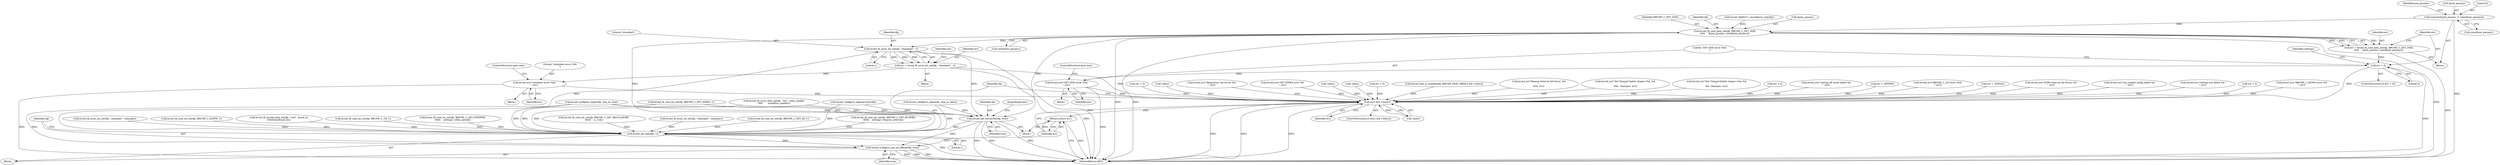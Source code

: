 digraph "0_linux_ded89912156b1a47d940a0c954c43afbabd0c42c@API" {
"1000649" [label="(Call,memset(&join_params, 0, sizeof(join_params)))"];
"1000666" [label="(Call,brcmf_fil_cmd_data_set(ifp, BRCMF_C_SET_SSID,\n\t\t\t\t\t     &join_params, sizeof(join_params)))"];
"1000664" [label="(Call,err = brcmf_fil_cmd_data_set(ifp, BRCMF_C_SET_SSID,\n\t\t\t\t\t     &join_params, sizeof(join_params)))"];
"1000674" [label="(Call,err < 0)"];
"1000678" [label="(Call,brcmf_err(\"SET SSID error (%d)\n\", err))"];
"1000795" [label="(Call,(err) && (!mbss))"];
"1000806" [label="(Return,return err;)"];
"1000689" [label="(Call,brcmf_fil_iovar_int_set(ifp, \"closednet\", 1))"];
"1000687" [label="(Call,err = brcmf_fil_iovar_int_set(ifp, \"closednet\", 1))"];
"1000696" [label="(Call,brcmf_err(\"closednet error (%d)\n\", err))"];
"1000790" [label="(Call,brcmf_net_setcarrier(ifp, true))"];
"1000800" [label="(Call,brcmf_set_mpc(ifp, 1))"];
"1000803" [label="(Call,brcmf_configure_arp_nd_offload(ifp, true))"];
"1000739" [label="(Call,brcmf_err(\"setting ssid failed %d\n\", err))"];
"1000791" [label="(Identifier,ifp)"];
"1000668" [label="(Identifier,BRCMF_C_SET_SSID)"];
"1000673" [label="(ControlStructure,if (err < 0))"];
"1000664" [label="(Call,err = brcmf_fil_cmd_data_set(ifp, BRCMF_C_SET_SSID,\n\t\t\t\t\t     &join_params, sizeof(join_params)))"];
"1000794" [label="(ControlStructure,if ((err) && (!mbss)))"];
"1000767" [label="(Call,err < 0)"];
"1000542" [label="(Call,brcmf_err(\"BRCMF_C_DOWN error %d\n\", err))"];
"1000667" [label="(Identifier,ifp)"];
"1000808" [label="(MethodReturn,RET)"];
"1000679" [label="(Literal,\"SET SSID error (%d)\n\")"];
"1000793" [label="(JumpTarget,exit:)"];
"1000687" [label="(Call,err = brcmf_fil_iovar_int_set(ifp, \"closednet\", 1))"];
"1000557" [label="(Call,err < 0)"];
"1000478" [label="(Call,brcmf_fil_cmd_int_set(ifp, BRCMF_C_SET_BCNPRD,\n\t\t\t\t\t\t    settings->beacon_interval))"];
"1000807" [label="(Identifier,err)"];
"1000801" [label="(Identifier,ifp)"];
"1000690" [label="(Identifier,ifp)"];
"1000613" [label="(Call,!mbss)"];
"1000800" [label="(Call,brcmf_set_mpc(ifp, 1))"];
"1000458" [label="(Call,brcmf_fil_cmd_int_set(ifp, BRCMF_C_SET_REGULATORY,\n\t\t\t\t\t\t    is_11d))"];
"1000676" [label="(Literal,0)"];
"1000467" [label="(Call,brcmf_err(\"Regulatory Set Error, %d\n\", err))"];
"1000647" [label="(Call,brcmf_cfg80211_reconfigure_wep(ifp))"];
"1000689" [label="(Call,brcmf_fil_iovar_int_set(ifp, \"closednet\", 1))"];
"1000618" [label="(Call,brcmf_fil_iovar_int_set(ifp, \"chanspec\", chanspec))"];
"1000681" [label="(ControlStructure,goto exit;)"];
"1000561" [label="(Call,brcmf_err(\"SET INFRA error %d\n\", err))"];
"1000599" [label="(Call,brcmf_fil_cmd_int_set(ifp, BRCMF_C_SET_AP, 1))"];
"1000691" [label="(Literal,\"closednet\")"];
"1000711" [label="(Call,brcmf_fil_iovar_int_set(ifp, \"chanspec\", chanspec))"];
"1000433" [label="(Call,brcmf_configure_opensecurity(ifp))"];
"1000658" [label="(Identifier,join_params)"];
"1000699" [label="(ControlStructure,goto exit;)"];
"1000680" [label="(Identifier,err)"];
"1000444" [label="(Call,!mbss)"];
"1000806" [label="(Return,return err;)"];
"1000697" [label="(Literal,\"closednet error (%d)\n\")"];
"1000802" [label="(Literal,1)"];
"1000696" [label="(Call,brcmf_err(\"closednet error (%d)\n\", err))"];
"1000341" [label="(Call,!mbss)"];
"1000692" [label="(Literal,1)"];
"1000585" [label="(Block,)"];
"1000695" [label="(Block,)"];
"1000649" [label="(Call,memset(&join_params, 0, sizeof(join_params)))"];
"1000400" [label="(Call,brcmf_configure_wpaie(ifp, wpa_ie, false))"];
"1000694" [label="(Identifier,err)"];
"1000688" [label="(Identifier,err)"];
"1000677" [label="(Block,)"];
"1000675" [label="(Identifier,err)"];
"1000797" [label="(Call,!mbss)"];
"1000678" [label="(Call,brcmf_err(\"SET SSID error (%d)\n\", err))"];
"1000552" [label="(Call,brcmf_fil_cmd_int_set(ifp, BRCMF_C_SET_INFRA, 1))"];
"1000533" [label="(Call,brcmf_fil_cmd_int_set(ifp, BRCMF_C_DOWN, 1))"];
"1000666" [label="(Call,brcmf_fil_cmd_data_set(ifp, BRCMF_C_SET_SSID,\n\t\t\t\t\t     &join_params, sizeof(join_params)))"];
"1000803" [label="(Call,brcmf_configure_arp_nd_offload(ifp, true))"];
"1000727" [label="(Call,brcmf_fil_bsscfg_data_set(ifp, \"ssid\", &ssid_le,\n\t\t\t\t\t\tsizeof(ssid_le)))"];
"1000805" [label="(Identifier,true)"];
"1000674" [label="(Call,err < 0)"];
"1000116" [label="(Block,)"];
"1000424" [label="(Call,err < 0)"];
"1000634" [label="(Call,brcmf_fil_cmd_int_set(ifp, BRCMF_C_UP, 1))"];
"1000665" [label="(Identifier,err)"];
"1000653" [label="(Call,sizeof(join_params))"];
"1000671" [label="(Call,sizeof(join_params))"];
"1000587" [label="(Call,(brcmf_feat_is_enabled(ifp, BRCMF_FEAT_MBSS)) && (!mbss))"];
"1000698" [label="(Identifier,err)"];
"1000650" [label="(Call,&join_params)"];
"1000489" [label="(Call,brcmf_err(\"Beacon Interval Set Error, %d\n\",\n\t\t\t\t\t  err))"];
"1000686" [label="(Block,)"];
"1000804" [label="(Identifier,ifp)"];
"1000419" [label="(Call,brcmf_configure_wpaie(ifp, tmp_ie, true))"];
"1000627" [label="(Call,brcmf_err(\"Set Channel failed: chspec=%d, %d\n\",\n\t\t\t\t\t  chanspec, err))"];
"1000799" [label="(Block,)"];
"1000720" [label="(Call,brcmf_err(\"Set Channel failed: chspec=%d, %d\n\",\n\t\t\t\t  chanspec, err))"];
"1000792" [label="(Identifier,true)"];
"1000405" [label="(Call,err < 0)"];
"1000684" [label="(Identifier,settings)"];
"1000790" [label="(Call,brcmf_net_setcarrier(ifp, true))"];
"1000608" [label="(Call,brcmf_err(\"setting AP mode failed %d\n\", err))"];
"1000669" [label="(Call,&join_params)"];
"1000132" [label="(Call,err = -EPERM)"];
"1000643" [label="(Call,brcmf_err(\"BRCMF_C_UP error (%d)\n\", err))"];
"1000500" [label="(Call,brcmf_fil_cmd_int_set(ifp, BRCMF_C_SET_DTIMPRD,\n\t\t\t\t\t\t    settings->dtim_period))"];
"1000795" [label="(Call,(err) && (!mbss))"];
"1000759" [label="(Call,brcmf_fil_iovar_data_set(ifp, \"bss\", &bss_enable,\n\t\t\t\t\t       sizeof(bss_enable)))"];
"1000576" [label="(Call,err = -EINVAL)"];
"1000511" [label="(Call,brcmf_err(\"DTIM Interval Set Error, %d\n\", err))"];
"1000771" [label="(Call,brcmf_err(\"bss_enable config failed %d\n\", err))"];
"1000796" [label="(Identifier,err)"];
"1000652" [label="(Literal,0)"];
"1000649" -> "1000585"  [label="AST: "];
"1000649" -> "1000653"  [label="CFG: "];
"1000650" -> "1000649"  [label="AST: "];
"1000652" -> "1000649"  [label="AST: "];
"1000653" -> "1000649"  [label="AST: "];
"1000658" -> "1000649"  [label="CFG: "];
"1000649" -> "1000808"  [label="DDG: "];
"1000649" -> "1000666"  [label="DDG: "];
"1000666" -> "1000664"  [label="AST: "];
"1000666" -> "1000671"  [label="CFG: "];
"1000667" -> "1000666"  [label="AST: "];
"1000668" -> "1000666"  [label="AST: "];
"1000669" -> "1000666"  [label="AST: "];
"1000671" -> "1000666"  [label="AST: "];
"1000664" -> "1000666"  [label="CFG: "];
"1000666" -> "1000808"  [label="DDG: "];
"1000666" -> "1000808"  [label="DDG: "];
"1000666" -> "1000808"  [label="DDG: "];
"1000666" -> "1000664"  [label="DDG: "];
"1000666" -> "1000664"  [label="DDG: "];
"1000666" -> "1000664"  [label="DDG: "];
"1000647" -> "1000666"  [label="DDG: "];
"1000666" -> "1000689"  [label="DDG: "];
"1000666" -> "1000790"  [label="DDG: "];
"1000666" -> "1000800"  [label="DDG: "];
"1000664" -> "1000585"  [label="AST: "];
"1000665" -> "1000664"  [label="AST: "];
"1000675" -> "1000664"  [label="CFG: "];
"1000664" -> "1000808"  [label="DDG: "];
"1000664" -> "1000674"  [label="DDG: "];
"1000674" -> "1000673"  [label="AST: "];
"1000674" -> "1000676"  [label="CFG: "];
"1000675" -> "1000674"  [label="AST: "];
"1000676" -> "1000674"  [label="AST: "];
"1000679" -> "1000674"  [label="CFG: "];
"1000684" -> "1000674"  [label="CFG: "];
"1000674" -> "1000808"  [label="DDG: "];
"1000674" -> "1000678"  [label="DDG: "];
"1000674" -> "1000795"  [label="DDG: "];
"1000678" -> "1000677"  [label="AST: "];
"1000678" -> "1000680"  [label="CFG: "];
"1000679" -> "1000678"  [label="AST: "];
"1000680" -> "1000678"  [label="AST: "];
"1000681" -> "1000678"  [label="CFG: "];
"1000678" -> "1000808"  [label="DDG: "];
"1000678" -> "1000795"  [label="DDG: "];
"1000795" -> "1000794"  [label="AST: "];
"1000795" -> "1000796"  [label="CFG: "];
"1000795" -> "1000797"  [label="CFG: "];
"1000796" -> "1000795"  [label="AST: "];
"1000797" -> "1000795"  [label="AST: "];
"1000801" -> "1000795"  [label="CFG: "];
"1000807" -> "1000795"  [label="CFG: "];
"1000795" -> "1000808"  [label="DDG: "];
"1000795" -> "1000808"  [label="DDG: "];
"1000795" -> "1000808"  [label="DDG: "];
"1000627" -> "1000795"  [label="DDG: "];
"1000771" -> "1000795"  [label="DDG: "];
"1000561" -> "1000795"  [label="DDG: "];
"1000608" -> "1000795"  [label="DDG: "];
"1000132" -> "1000795"  [label="DDG: "];
"1000739" -> "1000795"  [label="DDG: "];
"1000687" -> "1000795"  [label="DDG: "];
"1000405" -> "1000795"  [label="DDG: "];
"1000767" -> "1000795"  [label="DDG: "];
"1000511" -> "1000795"  [label="DDG: "];
"1000576" -> "1000795"  [label="DDG: "];
"1000489" -> "1000795"  [label="DDG: "];
"1000557" -> "1000795"  [label="DDG: "];
"1000424" -> "1000795"  [label="DDG: "];
"1000467" -> "1000795"  [label="DDG: "];
"1000643" -> "1000795"  [label="DDG: "];
"1000542" -> "1000795"  [label="DDG: "];
"1000720" -> "1000795"  [label="DDG: "];
"1000696" -> "1000795"  [label="DDG: "];
"1000797" -> "1000795"  [label="DDG: "];
"1000613" -> "1000795"  [label="DDG: "];
"1000587" -> "1000795"  [label="DDG: "];
"1000341" -> "1000795"  [label="DDG: "];
"1000444" -> "1000795"  [label="DDG: "];
"1000795" -> "1000806"  [label="DDG: "];
"1000806" -> "1000116"  [label="AST: "];
"1000806" -> "1000807"  [label="CFG: "];
"1000807" -> "1000806"  [label="AST: "];
"1000808" -> "1000806"  [label="CFG: "];
"1000806" -> "1000808"  [label="DDG: "];
"1000807" -> "1000806"  [label="DDG: "];
"1000689" -> "1000687"  [label="AST: "];
"1000689" -> "1000692"  [label="CFG: "];
"1000690" -> "1000689"  [label="AST: "];
"1000691" -> "1000689"  [label="AST: "];
"1000692" -> "1000689"  [label="AST: "];
"1000687" -> "1000689"  [label="CFG: "];
"1000689" -> "1000808"  [label="DDG: "];
"1000689" -> "1000687"  [label="DDG: "];
"1000689" -> "1000687"  [label="DDG: "];
"1000689" -> "1000687"  [label="DDG: "];
"1000689" -> "1000790"  [label="DDG: "];
"1000689" -> "1000800"  [label="DDG: "];
"1000687" -> "1000686"  [label="AST: "];
"1000688" -> "1000687"  [label="AST: "];
"1000694" -> "1000687"  [label="CFG: "];
"1000687" -> "1000808"  [label="DDG: "];
"1000687" -> "1000696"  [label="DDG: "];
"1000696" -> "1000695"  [label="AST: "];
"1000696" -> "1000698"  [label="CFG: "];
"1000697" -> "1000696"  [label="AST: "];
"1000698" -> "1000696"  [label="AST: "];
"1000699" -> "1000696"  [label="CFG: "];
"1000696" -> "1000808"  [label="DDG: "];
"1000790" -> "1000116"  [label="AST: "];
"1000790" -> "1000792"  [label="CFG: "];
"1000791" -> "1000790"  [label="AST: "];
"1000792" -> "1000790"  [label="AST: "];
"1000793" -> "1000790"  [label="CFG: "];
"1000790" -> "1000808"  [label="DDG: "];
"1000790" -> "1000808"  [label="DDG: "];
"1000790" -> "1000808"  [label="DDG: "];
"1000552" -> "1000790"  [label="DDG: "];
"1000400" -> "1000790"  [label="DDG: "];
"1000419" -> "1000790"  [label="DDG: "];
"1000419" -> "1000790"  [label="DDG: "];
"1000433" -> "1000790"  [label="DDG: "];
"1000759" -> "1000790"  [label="DDG: "];
"1000790" -> "1000800"  [label="DDG: "];
"1000790" -> "1000803"  [label="DDG: "];
"1000800" -> "1000799"  [label="AST: "];
"1000800" -> "1000802"  [label="CFG: "];
"1000801" -> "1000800"  [label="AST: "];
"1000802" -> "1000800"  [label="AST: "];
"1000804" -> "1000800"  [label="CFG: "];
"1000800" -> "1000808"  [label="DDG: "];
"1000552" -> "1000800"  [label="DDG: "];
"1000458" -> "1000800"  [label="DDG: "];
"1000711" -> "1000800"  [label="DDG: "];
"1000400" -> "1000800"  [label="DDG: "];
"1000419" -> "1000800"  [label="DDG: "];
"1000478" -> "1000800"  [label="DDG: "];
"1000634" -> "1000800"  [label="DDG: "];
"1000500" -> "1000800"  [label="DDG: "];
"1000533" -> "1000800"  [label="DDG: "];
"1000618" -> "1000800"  [label="DDG: "];
"1000727" -> "1000800"  [label="DDG: "];
"1000433" -> "1000800"  [label="DDG: "];
"1000759" -> "1000800"  [label="DDG: "];
"1000599" -> "1000800"  [label="DDG: "];
"1000800" -> "1000803"  [label="DDG: "];
"1000803" -> "1000799"  [label="AST: "];
"1000803" -> "1000805"  [label="CFG: "];
"1000804" -> "1000803"  [label="AST: "];
"1000805" -> "1000803"  [label="AST: "];
"1000807" -> "1000803"  [label="CFG: "];
"1000803" -> "1000808"  [label="DDG: "];
"1000803" -> "1000808"  [label="DDG: "];
"1000803" -> "1000808"  [label="DDG: "];
"1000419" -> "1000803"  [label="DDG: "];
}
